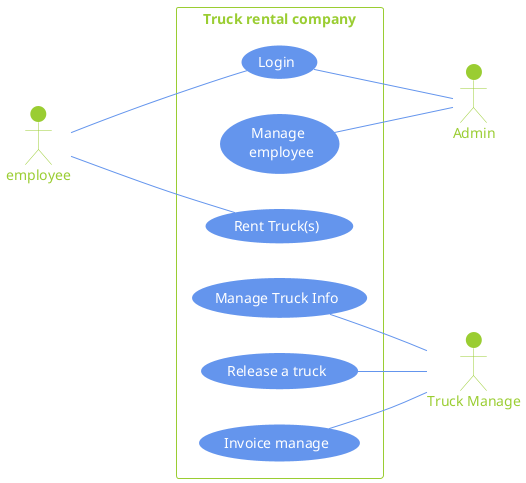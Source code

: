 @startuml Truck

left to right direction
skinparam Shadowing false
skinparam PackageStyle rectangle
skinparam usecase{
    FontColor white
    BackgroundColor #cornflowerBlue
    BorderColor #cornflowerBlue
    ArrowColor #cornflowerBlue
}
skinparam actor{
    FontColor YellowGreen
    BackgroundColor YellowGreen
    BorderColor YellowGreen
}
skinparam rectangle{
    FontColor YellowGreen
    BorderColor YellowGreen
}
actor employee
actor Admin
actor "Truck Manage" as truck

rectangle "Truck rental company"{
employee --- (Login)
(Login) -- Admin
(Manage \n employee) -- Admin
usecase "Rent Truck(s)" as rentTruck
employee --- (rentTruck)
(Manage Truck Info) -- truck
(Release a truck) -- truck
(Invoice manage) -- truck
}
@enduml